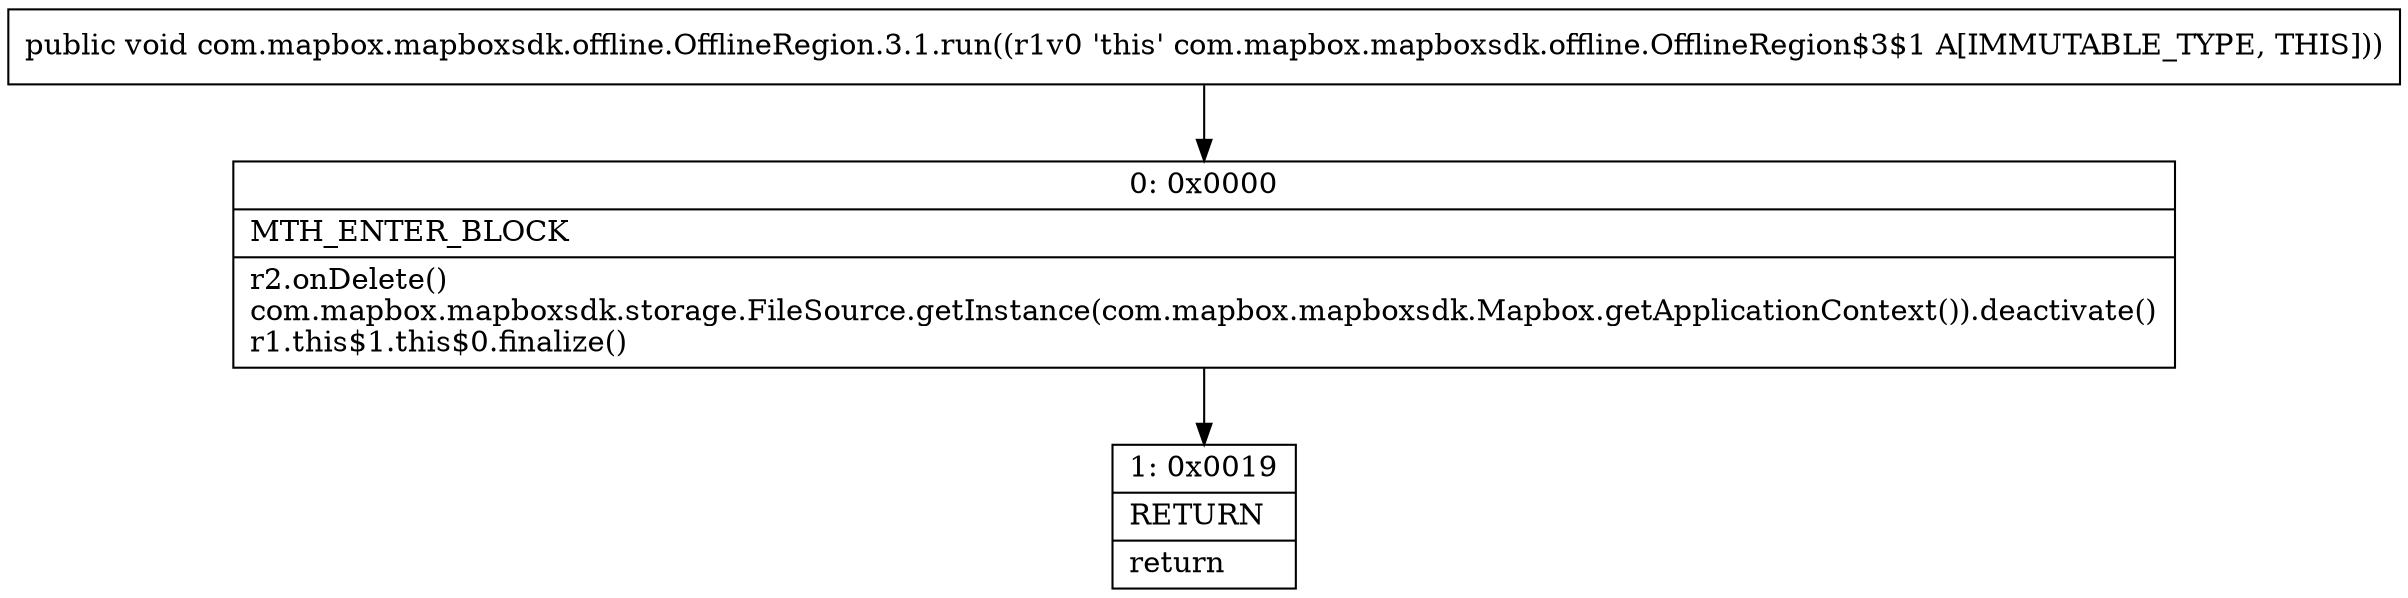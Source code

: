 digraph "CFG forcom.mapbox.mapboxsdk.offline.OfflineRegion.3.1.run()V" {
Node_0 [shape=record,label="{0\:\ 0x0000|MTH_ENTER_BLOCK\l|r2.onDelete()\lcom.mapbox.mapboxsdk.storage.FileSource.getInstance(com.mapbox.mapboxsdk.Mapbox.getApplicationContext()).deactivate()\lr1.this$1.this$0.finalize()\l}"];
Node_1 [shape=record,label="{1\:\ 0x0019|RETURN\l|return\l}"];
MethodNode[shape=record,label="{public void com.mapbox.mapboxsdk.offline.OfflineRegion.3.1.run((r1v0 'this' com.mapbox.mapboxsdk.offline.OfflineRegion$3$1 A[IMMUTABLE_TYPE, THIS])) }"];
MethodNode -> Node_0;
Node_0 -> Node_1;
}

